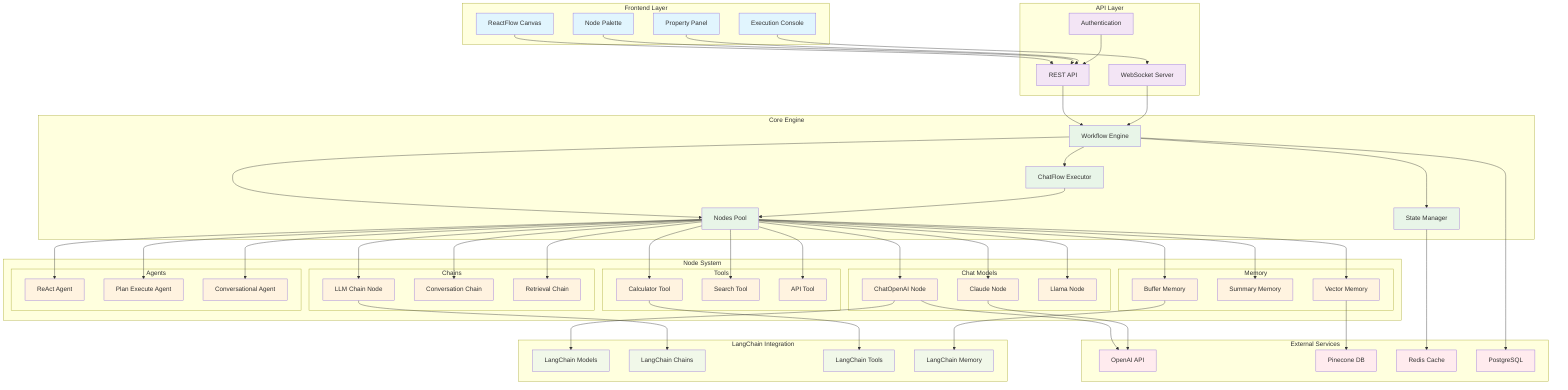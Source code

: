 graph TB
    subgraph "Frontend Layer"
        RF[ReactFlow Canvas]
        NP[Node Palette]
        PP[Property Panel]
        EC[Execution Console]
    end
    
    subgraph "API Layer"
        API[REST API]
        WS[WebSocket Server]
        AUTH[Authentication]
    end
    
    subgraph "Core Engine"
        WE[Workflow Engine]
        CFE[ChatFlow Executor]
        NSP[Nodes Pool]
        SM[State Manager]
    end
    
    subgraph "Node System"
        subgraph "Chat Models"
            OPENAI[ChatOpenAI Node]
            CLAUDE[Claude Node]
            LLAMA[Llama Node]
        end
        
        subgraph "Chains"
            LLMC[LLM Chain Node]
            CONV[Conversation Chain]
            RETR[Retrieval Chain]
        end
        
        subgraph "Tools"
            CALC[Calculator Tool]
            SEARCH[Search Tool]
            API_TOOL[API Tool]
        end
        
        subgraph "Memory"
            BUFFER[Buffer Memory]
            SUMMARY[Summary Memory]
            VECTOR[Vector Memory]
        end
        
        subgraph "Agents"
            REACT[ReAct Agent]
            PLAN[Plan Execute Agent]
            CONV_AGENT[Conversational Agent]
        end
    end
    
    subgraph "External Services"
        OPENAI_API[OpenAI API]
        PINECONE[Pinecone DB]
        REDIS[Redis Cache]
        POSTGRES[PostgreSQL]
    end
    
    subgraph "LangChain Integration"
        LC_MODELS[LangChain Models]
        LC_CHAINS[LangChain Chains]
        LC_TOOLS[LangChain Tools]
        LC_MEMORY[LangChain Memory]
    end
    
    %% Frontend connections
    RF --> API
    NP --> API
    PP --> API
    EC --> WS
    
    %% API Layer connections
    API --> WE
    WS --> WE
    AUTH --> API
    
    %% Core Engine connections
    WE --> CFE
    WE --> NSP
    WE --> SM
    CFE --> NSP
    
    %% Node System connections
    NSP --> OPENAI
    NSP --> CLAUDE
    NSP --> LLAMA
    NSP --> LLMC
    NSP --> CONV
    NSP --> RETR
    NSP --> CALC
    NSP --> SEARCH
    NSP --> API_TOOL
    NSP --> BUFFER
    NSP --> SUMMARY
    NSP --> VECTOR
    NSP --> REACT
    NSP --> PLAN
    NSP --> CONV_AGENT
    
    %% External Service connections
    OPENAI --> OPENAI_API
    CLAUDE --> OPENAI_API
    VECTOR --> PINECONE
    SM --> REDIS
    WE --> POSTGRES
    
    %% LangChain Integration
    OPENAI --> LC_MODELS
    LLMC --> LC_CHAINS
    CALC --> LC_TOOLS
    BUFFER --> LC_MEMORY
    
    %% Styling
    classDef frontend fill:#e1f5fe
    classDef api fill:#f3e5f5
    classDef core fill:#e8f5e8
    classDef nodes fill:#fff3e0
    classDef external fill:#ffebee
    classDef langchain fill:#f1f8e9
    
    class RF,NP,PP,EC frontend
    class API,WS,AUTH api
    class WE,CFE,NSP,SM core
    class OPENAI,CLAUDE,LLAMA,LLMC,CONV,RETR,CALC,SEARCH,API_TOOL,BUFFER,SUMMARY,VECTOR,REACT,PLAN,CONV_AGENT nodes
    class OPENAI_API,PINECONE,REDIS,POSTGRES external
    class LC_MODELS,LC_CHAINS,LC_TOOLS,LC_MEMORY langchain